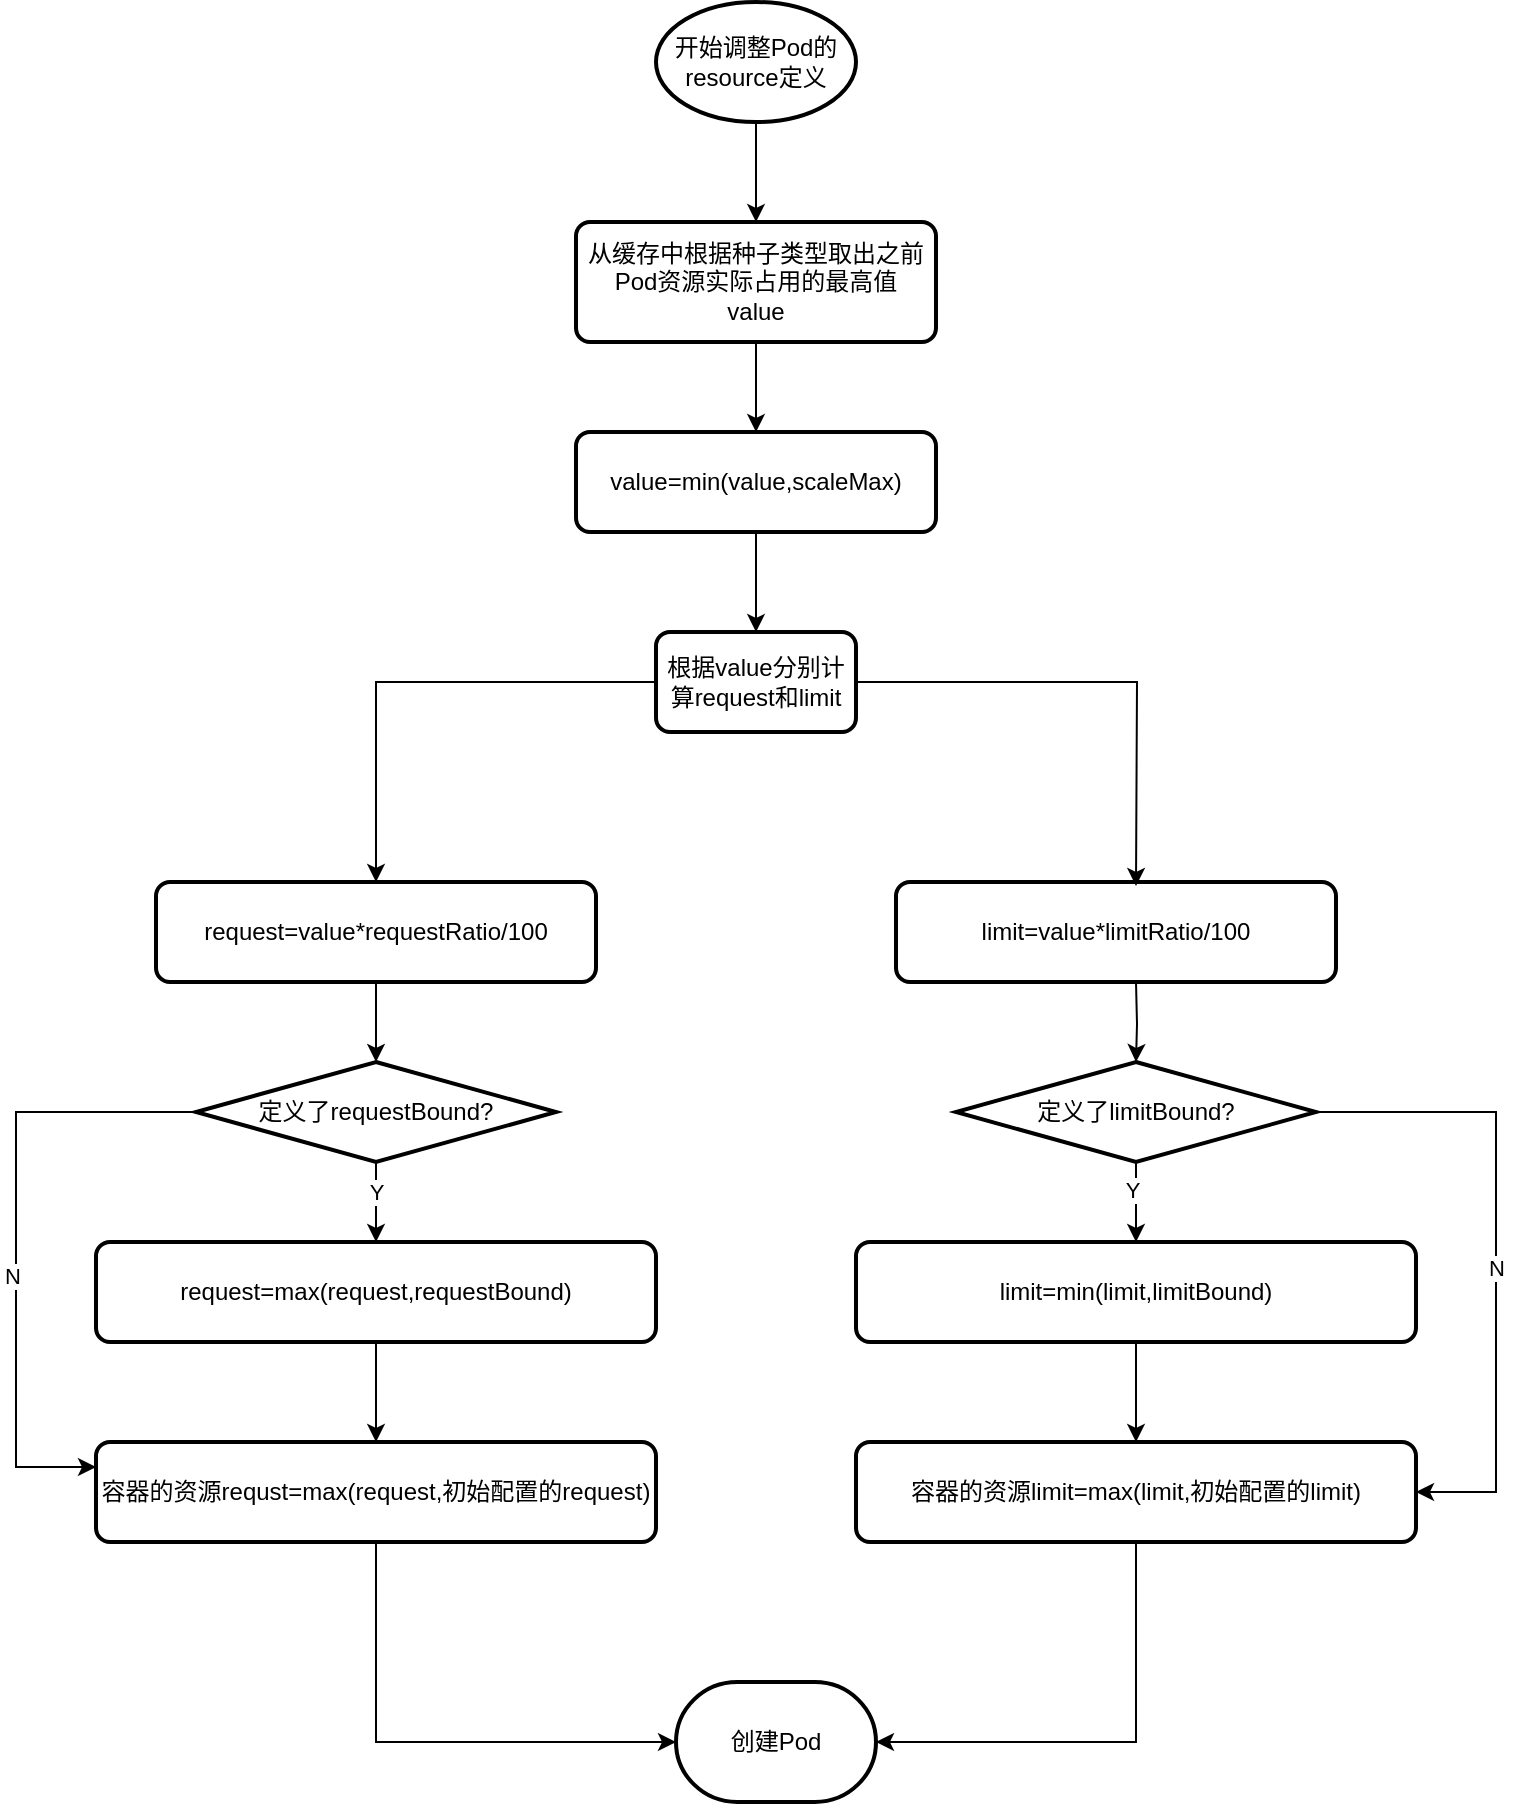 <mxfile version="24.7.8">
  <diagram id="C5RBs43oDa-KdzZeNtuy" name="Page-1">
    <mxGraphModel dx="1434" dy="746" grid="1" gridSize="10" guides="1" tooltips="1" connect="1" arrows="1" fold="1" page="1" pageScale="1" pageWidth="827" pageHeight="1169" math="0" shadow="0">
      <root>
        <mxCell id="WIyWlLk6GJQsqaUBKTNV-0" />
        <mxCell id="WIyWlLk6GJQsqaUBKTNV-1" parent="WIyWlLk6GJQsqaUBKTNV-0" />
        <mxCell id="9JtKDe7apVkJXHzbWkdU-3" style="edgeStyle=orthogonalEdgeStyle;rounded=0;orthogonalLoop=1;jettySize=auto;html=1;exitX=0.5;exitY=1;exitDx=0;exitDy=0;exitPerimeter=0;entryX=0.5;entryY=0;entryDx=0;entryDy=0;" edge="1" parent="WIyWlLk6GJQsqaUBKTNV-1" source="9JtKDe7apVkJXHzbWkdU-0" target="9JtKDe7apVkJXHzbWkdU-1">
          <mxGeometry relative="1" as="geometry" />
        </mxCell>
        <mxCell id="9JtKDe7apVkJXHzbWkdU-0" value="开始调整Pod的resource定义" style="strokeWidth=2;html=1;shape=mxgraph.flowchart.start_1;whiteSpace=wrap;" vertex="1" parent="WIyWlLk6GJQsqaUBKTNV-1">
          <mxGeometry x="340" y="180" width="100" height="60" as="geometry" />
        </mxCell>
        <mxCell id="9JtKDe7apVkJXHzbWkdU-1" value="从缓存中根据种子类型取出之前Pod资源实际占用的最高值&lt;div&gt;value&lt;/div&gt;" style="rounded=1;whiteSpace=wrap;html=1;absoluteArcSize=1;arcSize=14;strokeWidth=2;" vertex="1" parent="WIyWlLk6GJQsqaUBKTNV-1">
          <mxGeometry x="300" y="290" width="180" height="60" as="geometry" />
        </mxCell>
        <mxCell id="9JtKDe7apVkJXHzbWkdU-8" style="edgeStyle=orthogonalEdgeStyle;rounded=0;orthogonalLoop=1;jettySize=auto;html=1;exitX=0.5;exitY=1;exitDx=0;exitDy=0;entryX=0.5;entryY=0;entryDx=0;entryDy=0;" edge="1" parent="WIyWlLk6GJQsqaUBKTNV-1" source="9JtKDe7apVkJXHzbWkdU-5" target="9JtKDe7apVkJXHzbWkdU-13">
          <mxGeometry relative="1" as="geometry">
            <mxPoint x="390" y="450" as="sourcePoint" />
            <mxPoint x="390" y="490" as="targetPoint" />
            <Array as="points" />
          </mxGeometry>
        </mxCell>
        <mxCell id="9JtKDe7apVkJXHzbWkdU-4" style="edgeStyle=orthogonalEdgeStyle;rounded=0;orthogonalLoop=1;jettySize=auto;html=1;exitX=0.5;exitY=1;exitDx=0;exitDy=0;entryX=0.5;entryY=0;entryDx=0;entryDy=0;" edge="1" parent="WIyWlLk6GJQsqaUBKTNV-1" source="9JtKDe7apVkJXHzbWkdU-1" target="9JtKDe7apVkJXHzbWkdU-5">
          <mxGeometry relative="1" as="geometry">
            <mxPoint x="390" y="390" as="targetPoint" />
          </mxGeometry>
        </mxCell>
        <mxCell id="9JtKDe7apVkJXHzbWkdU-5" value="value=min(value,scaleMax)" style="rounded=1;whiteSpace=wrap;html=1;absoluteArcSize=1;arcSize=14;strokeWidth=2;" vertex="1" parent="WIyWlLk6GJQsqaUBKTNV-1">
          <mxGeometry x="300" y="395" width="180" height="50" as="geometry" />
        </mxCell>
        <mxCell id="9JtKDe7apVkJXHzbWkdU-17" style="edgeStyle=orthogonalEdgeStyle;rounded=0;orthogonalLoop=1;jettySize=auto;html=1;exitX=0;exitY=0.5;exitDx=0;exitDy=0;entryX=0.5;entryY=0;entryDx=0;entryDy=0;" edge="1" parent="WIyWlLk6GJQsqaUBKTNV-1" source="9JtKDe7apVkJXHzbWkdU-13" target="9JtKDe7apVkJXHzbWkdU-15">
          <mxGeometry relative="1" as="geometry" />
        </mxCell>
        <mxCell id="9JtKDe7apVkJXHzbWkdU-13" value="根据value分别计算request和limit" style="rounded=1;whiteSpace=wrap;html=1;absoluteArcSize=1;arcSize=14;strokeWidth=2;" vertex="1" parent="WIyWlLk6GJQsqaUBKTNV-1">
          <mxGeometry x="340" y="495" width="100" height="50" as="geometry" />
        </mxCell>
        <mxCell id="9JtKDe7apVkJXHzbWkdU-21" value="" style="edgeStyle=orthogonalEdgeStyle;rounded=0;orthogonalLoop=1;jettySize=auto;html=1;" edge="1" parent="WIyWlLk6GJQsqaUBKTNV-1" source="9JtKDe7apVkJXHzbWkdU-15" target="9JtKDe7apVkJXHzbWkdU-19">
          <mxGeometry relative="1" as="geometry" />
        </mxCell>
        <mxCell id="9JtKDe7apVkJXHzbWkdU-15" value="request=value*requestRatio/100" style="rounded=1;whiteSpace=wrap;html=1;absoluteArcSize=1;arcSize=14;strokeWidth=2;" vertex="1" parent="WIyWlLk6GJQsqaUBKTNV-1">
          <mxGeometry x="90" y="620" width="220" height="50" as="geometry" />
        </mxCell>
        <mxCell id="9JtKDe7apVkJXHzbWkdU-16" value="limit=value*limitRatio/100" style="rounded=1;whiteSpace=wrap;html=1;absoluteArcSize=1;arcSize=14;strokeWidth=2;" vertex="1" parent="WIyWlLk6GJQsqaUBKTNV-1">
          <mxGeometry x="460" y="620" width="220" height="50" as="geometry" />
        </mxCell>
        <mxCell id="9JtKDe7apVkJXHzbWkdU-18" style="edgeStyle=orthogonalEdgeStyle;rounded=0;orthogonalLoop=1;jettySize=auto;html=1;exitX=1;exitY=0.5;exitDx=0;exitDy=0;entryX=0.5;entryY=0;entryDx=0;entryDy=0;" edge="1" parent="WIyWlLk6GJQsqaUBKTNV-1" source="9JtKDe7apVkJXHzbWkdU-13">
          <mxGeometry relative="1" as="geometry">
            <mxPoint x="770" y="547" as="sourcePoint" />
            <mxPoint x="580" y="622" as="targetPoint" />
          </mxGeometry>
        </mxCell>
        <mxCell id="9JtKDe7apVkJXHzbWkdU-22" value="" style="edgeStyle=orthogonalEdgeStyle;rounded=0;orthogonalLoop=1;jettySize=auto;html=1;" edge="1" parent="WIyWlLk6GJQsqaUBKTNV-1" source="9JtKDe7apVkJXHzbWkdU-19" target="9JtKDe7apVkJXHzbWkdU-20">
          <mxGeometry relative="1" as="geometry" />
        </mxCell>
        <mxCell id="9JtKDe7apVkJXHzbWkdU-37" value="Y" style="edgeLabel;html=1;align=center;verticalAlign=middle;resizable=0;points=[];" vertex="1" connectable="0" parent="9JtKDe7apVkJXHzbWkdU-22">
          <mxGeometry x="-0.25" relative="1" as="geometry">
            <mxPoint as="offset" />
          </mxGeometry>
        </mxCell>
        <mxCell id="9JtKDe7apVkJXHzbWkdU-35" style="edgeStyle=orthogonalEdgeStyle;rounded=0;orthogonalLoop=1;jettySize=auto;html=1;exitX=0;exitY=0.5;exitDx=0;exitDy=0;exitPerimeter=0;entryX=0;entryY=0.25;entryDx=0;entryDy=0;" edge="1" parent="WIyWlLk6GJQsqaUBKTNV-1" source="9JtKDe7apVkJXHzbWkdU-19" target="9JtKDe7apVkJXHzbWkdU-28">
          <mxGeometry relative="1" as="geometry">
            <Array as="points">
              <mxPoint x="20" y="735" />
              <mxPoint x="20" y="913" />
            </Array>
          </mxGeometry>
        </mxCell>
        <mxCell id="9JtKDe7apVkJXHzbWkdU-38" value="N" style="edgeLabel;html=1;align=center;verticalAlign=middle;resizable=0;points=[];" vertex="1" connectable="0" parent="9JtKDe7apVkJXHzbWkdU-35">
          <mxGeometry x="0.12" y="-2" relative="1" as="geometry">
            <mxPoint as="offset" />
          </mxGeometry>
        </mxCell>
        <mxCell id="9JtKDe7apVkJXHzbWkdU-19" value="定义了requestBound?" style="strokeWidth=2;html=1;shape=mxgraph.flowchart.decision;whiteSpace=wrap;" vertex="1" parent="WIyWlLk6GJQsqaUBKTNV-1">
          <mxGeometry x="110" y="710" width="180" height="50" as="geometry" />
        </mxCell>
        <mxCell id="9JtKDe7apVkJXHzbWkdU-31" style="edgeStyle=orthogonalEdgeStyle;rounded=0;orthogonalLoop=1;jettySize=auto;html=1;exitX=0.5;exitY=1;exitDx=0;exitDy=0;entryX=0.5;entryY=0;entryDx=0;entryDy=0;" edge="1" parent="WIyWlLk6GJQsqaUBKTNV-1" source="9JtKDe7apVkJXHzbWkdU-20" target="9JtKDe7apVkJXHzbWkdU-28">
          <mxGeometry relative="1" as="geometry" />
        </mxCell>
        <mxCell id="9JtKDe7apVkJXHzbWkdU-20" value="request=max(request,requestBound)" style="rounded=1;whiteSpace=wrap;html=1;absoluteArcSize=1;arcSize=14;strokeWidth=2;" vertex="1" parent="WIyWlLk6GJQsqaUBKTNV-1">
          <mxGeometry x="60" y="800" width="280" height="50" as="geometry" />
        </mxCell>
        <mxCell id="9JtKDe7apVkJXHzbWkdU-23" value="" style="edgeStyle=orthogonalEdgeStyle;rounded=0;orthogonalLoop=1;jettySize=auto;html=1;" edge="1" parent="WIyWlLk6GJQsqaUBKTNV-1" target="9JtKDe7apVkJXHzbWkdU-25">
          <mxGeometry relative="1" as="geometry">
            <mxPoint x="580" y="670" as="sourcePoint" />
          </mxGeometry>
        </mxCell>
        <mxCell id="9JtKDe7apVkJXHzbWkdU-24" value="" style="edgeStyle=orthogonalEdgeStyle;rounded=0;orthogonalLoop=1;jettySize=auto;html=1;" edge="1" parent="WIyWlLk6GJQsqaUBKTNV-1" source="9JtKDe7apVkJXHzbWkdU-25" target="9JtKDe7apVkJXHzbWkdU-26">
          <mxGeometry relative="1" as="geometry" />
        </mxCell>
        <mxCell id="9JtKDe7apVkJXHzbWkdU-39" value="Y" style="edgeLabel;html=1;align=center;verticalAlign=middle;resizable=0;points=[];" vertex="1" connectable="0" parent="9JtKDe7apVkJXHzbWkdU-24">
          <mxGeometry x="-0.3" y="-2" relative="1" as="geometry">
            <mxPoint as="offset" />
          </mxGeometry>
        </mxCell>
        <mxCell id="9JtKDe7apVkJXHzbWkdU-36" style="edgeStyle=orthogonalEdgeStyle;rounded=0;orthogonalLoop=1;jettySize=auto;html=1;exitX=1;exitY=0.5;exitDx=0;exitDy=0;exitPerimeter=0;entryX=1;entryY=0.5;entryDx=0;entryDy=0;" edge="1" parent="WIyWlLk6GJQsqaUBKTNV-1" source="9JtKDe7apVkJXHzbWkdU-25" target="9JtKDe7apVkJXHzbWkdU-29">
          <mxGeometry relative="1" as="geometry">
            <Array as="points">
              <mxPoint x="760" y="735" />
              <mxPoint x="760" y="925" />
            </Array>
          </mxGeometry>
        </mxCell>
        <mxCell id="9JtKDe7apVkJXHzbWkdU-40" value="N" style="edgeLabel;html=1;align=center;verticalAlign=middle;resizable=0;points=[];" vertex="1" connectable="0" parent="9JtKDe7apVkJXHzbWkdU-36">
          <mxGeometry x="0.05" relative="1" as="geometry">
            <mxPoint as="offset" />
          </mxGeometry>
        </mxCell>
        <mxCell id="9JtKDe7apVkJXHzbWkdU-25" value="定义了limitBound?" style="strokeWidth=2;html=1;shape=mxgraph.flowchart.decision;whiteSpace=wrap;" vertex="1" parent="WIyWlLk6GJQsqaUBKTNV-1">
          <mxGeometry x="490" y="710" width="180" height="50" as="geometry" />
        </mxCell>
        <mxCell id="9JtKDe7apVkJXHzbWkdU-32" style="edgeStyle=orthogonalEdgeStyle;rounded=0;orthogonalLoop=1;jettySize=auto;html=1;exitX=0.5;exitY=1;exitDx=0;exitDy=0;entryX=0.5;entryY=0;entryDx=0;entryDy=0;" edge="1" parent="WIyWlLk6GJQsqaUBKTNV-1" source="9JtKDe7apVkJXHzbWkdU-26" target="9JtKDe7apVkJXHzbWkdU-29">
          <mxGeometry relative="1" as="geometry" />
        </mxCell>
        <mxCell id="9JtKDe7apVkJXHzbWkdU-26" value="limit=min(limit,limitBound)" style="rounded=1;whiteSpace=wrap;html=1;absoluteArcSize=1;arcSize=14;strokeWidth=2;" vertex="1" parent="WIyWlLk6GJQsqaUBKTNV-1">
          <mxGeometry x="440" y="800" width="280" height="50" as="geometry" />
        </mxCell>
        <mxCell id="9JtKDe7apVkJXHzbWkdU-28" value="容器的资源requst=max(request,初始配置的request)" style="rounded=1;whiteSpace=wrap;html=1;absoluteArcSize=1;arcSize=14;strokeWidth=2;" vertex="1" parent="WIyWlLk6GJQsqaUBKTNV-1">
          <mxGeometry x="60" y="900" width="280" height="50" as="geometry" />
        </mxCell>
        <mxCell id="9JtKDe7apVkJXHzbWkdU-29" value="容器的资源limit=max(limit,初始配置的limit)" style="rounded=1;whiteSpace=wrap;html=1;absoluteArcSize=1;arcSize=14;strokeWidth=2;" vertex="1" parent="WIyWlLk6GJQsqaUBKTNV-1">
          <mxGeometry x="440" y="900" width="280" height="50" as="geometry" />
        </mxCell>
        <mxCell id="9JtKDe7apVkJXHzbWkdU-30" value="创建Pod" style="strokeWidth=2;html=1;shape=mxgraph.flowchart.terminator;whiteSpace=wrap;" vertex="1" parent="WIyWlLk6GJQsqaUBKTNV-1">
          <mxGeometry x="350" y="1020" width="100" height="60" as="geometry" />
        </mxCell>
        <mxCell id="9JtKDe7apVkJXHzbWkdU-33" style="edgeStyle=orthogonalEdgeStyle;rounded=0;orthogonalLoop=1;jettySize=auto;html=1;entryX=0;entryY=0.5;entryDx=0;entryDy=0;entryPerimeter=0;exitX=0.5;exitY=1;exitDx=0;exitDy=0;" edge="1" parent="WIyWlLk6GJQsqaUBKTNV-1" source="9JtKDe7apVkJXHzbWkdU-28" target="9JtKDe7apVkJXHzbWkdU-30">
          <mxGeometry relative="1" as="geometry" />
        </mxCell>
        <mxCell id="9JtKDe7apVkJXHzbWkdU-34" style="edgeStyle=orthogonalEdgeStyle;rounded=0;orthogonalLoop=1;jettySize=auto;html=1;entryX=1;entryY=0.5;entryDx=0;entryDy=0;entryPerimeter=0;" edge="1" parent="WIyWlLk6GJQsqaUBKTNV-1" source="9JtKDe7apVkJXHzbWkdU-29" target="9JtKDe7apVkJXHzbWkdU-30">
          <mxGeometry relative="1" as="geometry" />
        </mxCell>
      </root>
    </mxGraphModel>
  </diagram>
</mxfile>
